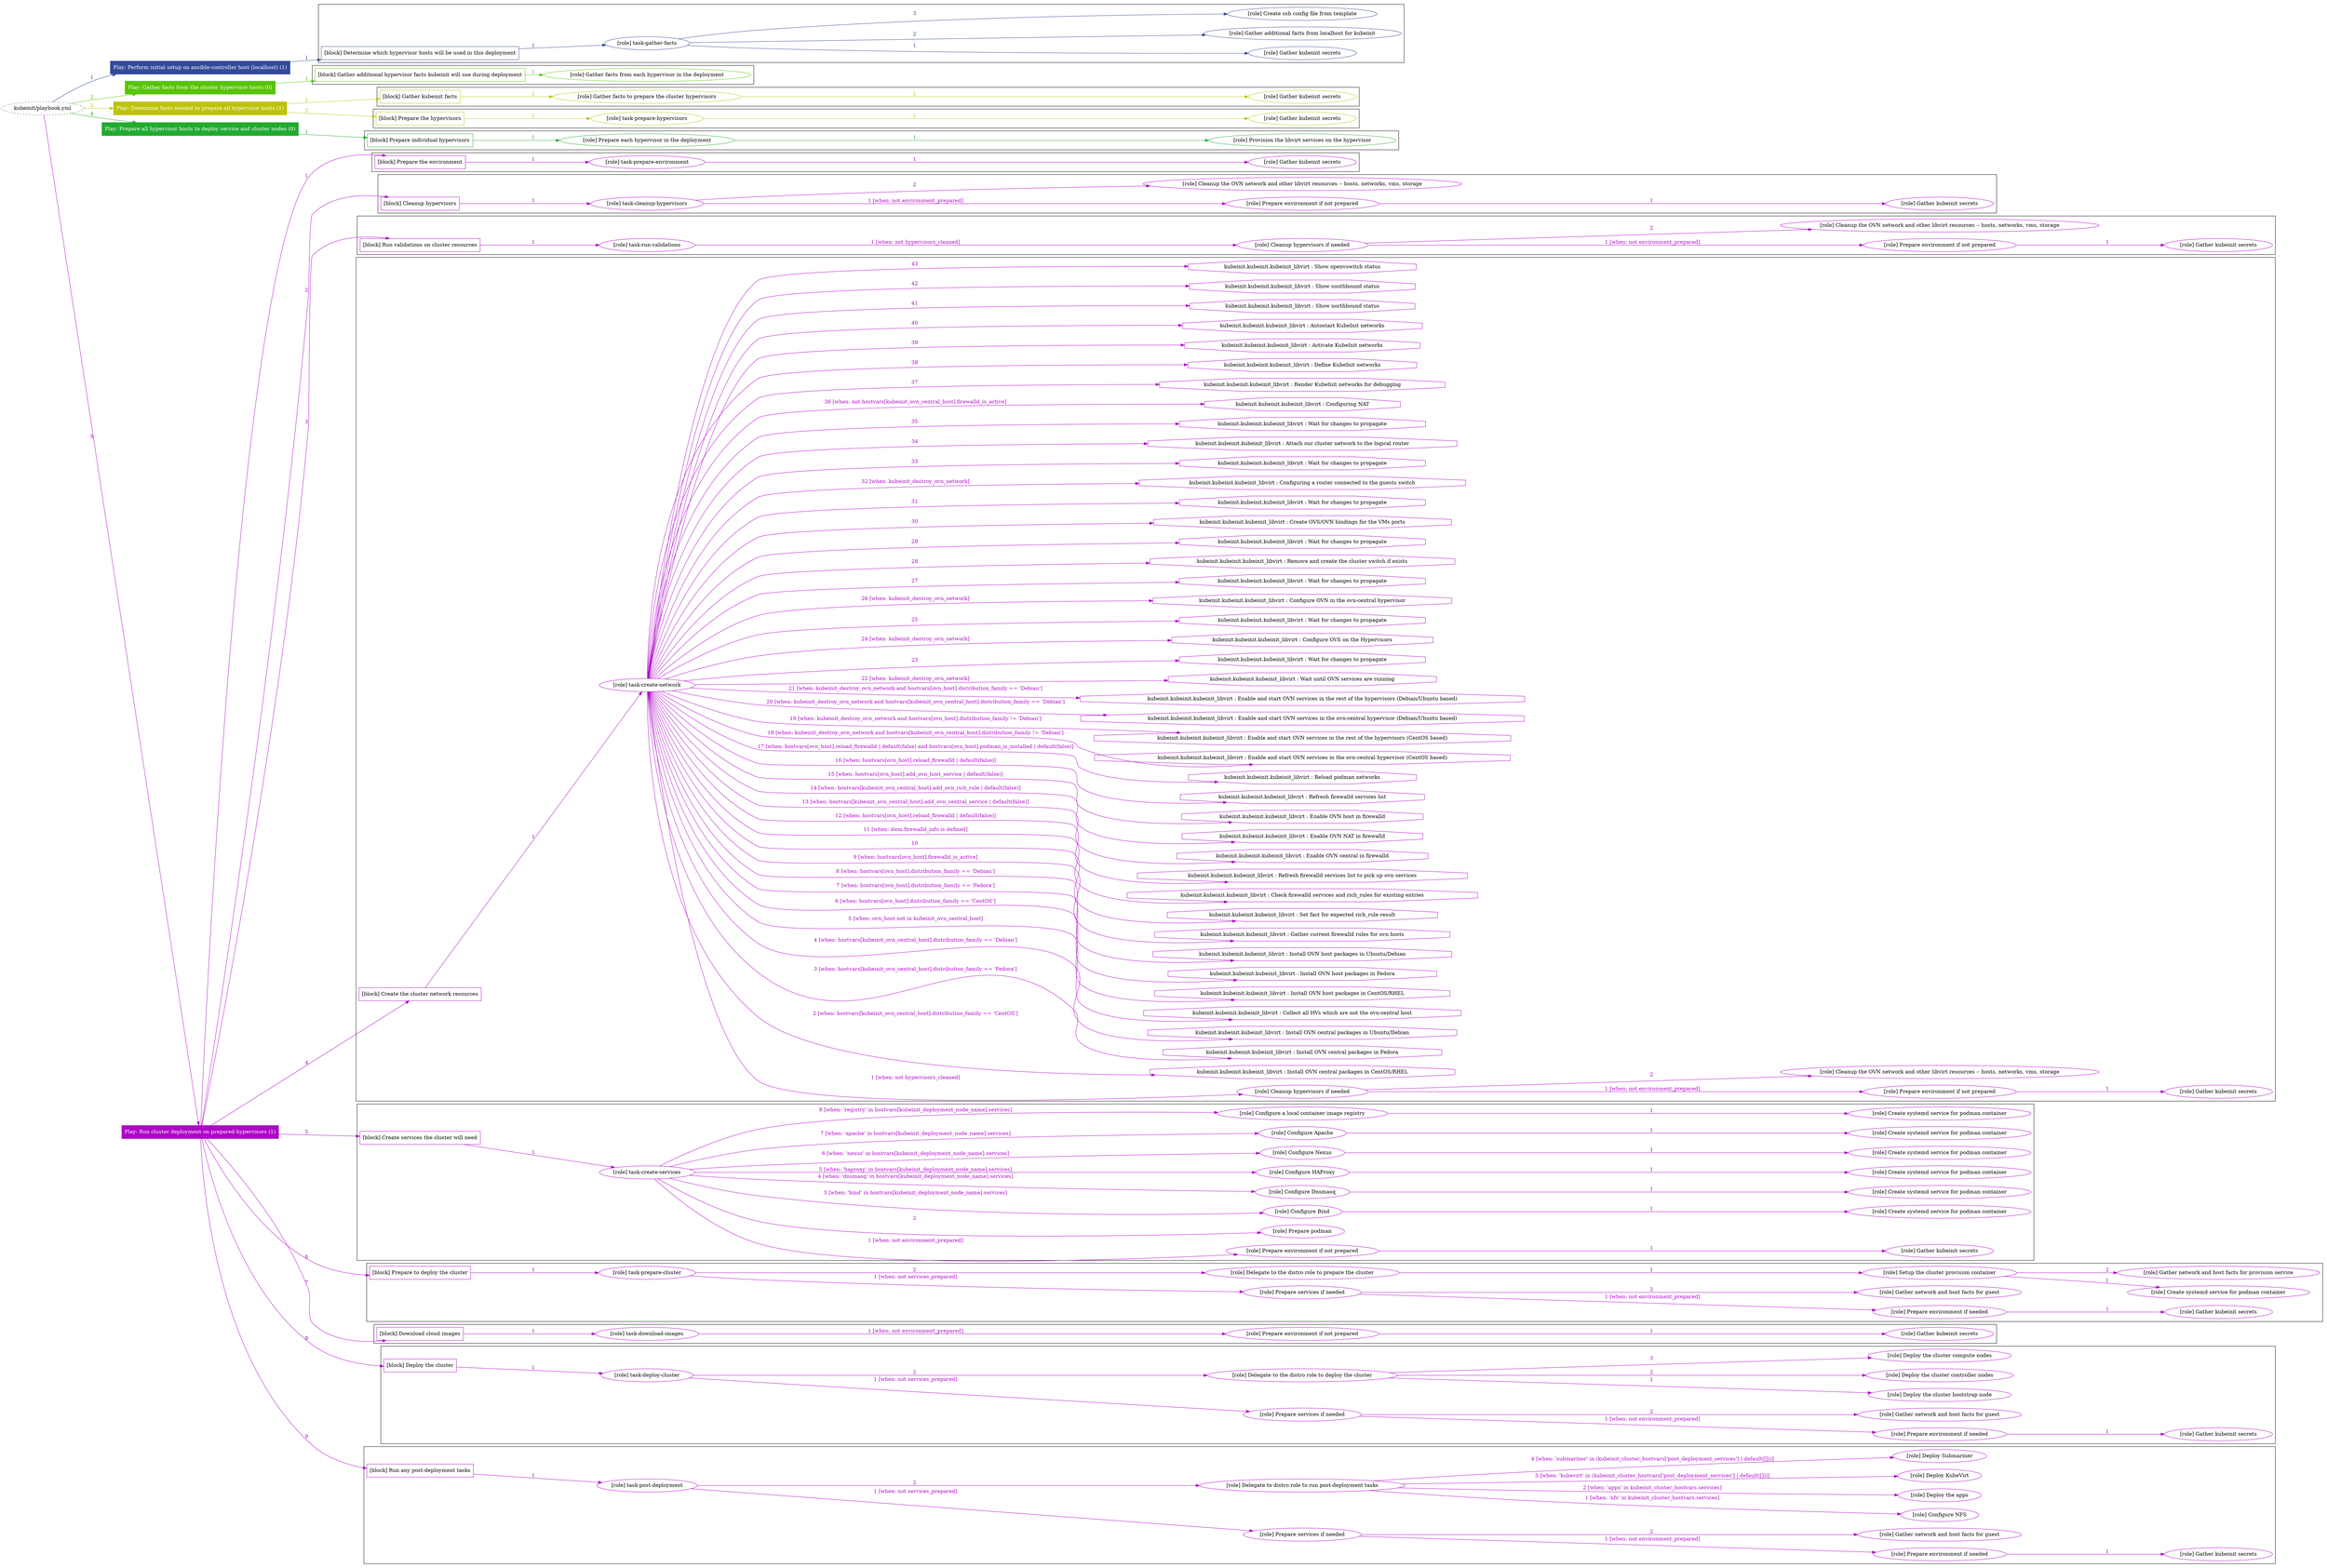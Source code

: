 digraph {
	graph [concentrate=true ordering=in rankdir=LR ratio=fill]
	edge [esep=5 sep=10]
	"kubeinit/playbook.yml" [URL="/home/runner/work/kubeinit/kubeinit/kubeinit/playbook.yml" id=playbook_5946e869 style=dotted]
	"kubeinit/playbook.yml" -> play_a5b96028 [label="1 " color="#334a99" fontcolor="#334a99" id=edge_fe98523a labeltooltip="1 " tooltip="1 "]
	subgraph "Play: Perform initial setup on ansible-controller host (localhost) (1)" {
		play_a5b96028 [label="Play: Perform initial setup on ansible-controller host (localhost) (1)" URL="/home/runner/work/kubeinit/kubeinit/kubeinit/playbook.yml" color="#334a99" fontcolor="#ffffff" id=play_a5b96028 shape=box style=filled tooltip=localhost]
		play_a5b96028 -> block_ed6b4001 [label=1 color="#334a99" fontcolor="#334a99" id=edge_d5b989b8 labeltooltip=1 tooltip=1]
		subgraph cluster_block_ed6b4001 {
			block_ed6b4001 [label="[block] Determine which hypervisor hosts will be used in this deployment" URL="/home/runner/work/kubeinit/kubeinit/kubeinit/playbook.yml" color="#334a99" id=block_ed6b4001 labeltooltip="Determine which hypervisor hosts will be used in this deployment" shape=box tooltip="Determine which hypervisor hosts will be used in this deployment"]
			block_ed6b4001 -> role_4831d918 [label="1 " color="#334a99" fontcolor="#334a99" id=edge_14b1b6ef labeltooltip="1 " tooltip="1 "]
			subgraph "task-gather-facts" {
				role_4831d918 [label="[role] task-gather-facts" URL="/home/runner/work/kubeinit/kubeinit/kubeinit/playbook.yml" color="#334a99" id=role_4831d918 tooltip="task-gather-facts"]
				role_4831d918 -> role_f6c362ec [label="1 " color="#334a99" fontcolor="#334a99" id=edge_d6f91379 labeltooltip="1 " tooltip="1 "]
				subgraph "Gather kubeinit secrets" {
					role_f6c362ec [label="[role] Gather kubeinit secrets" URL="/home/runner/.ansible/collections/ansible_collections/kubeinit/kubeinit/roles/kubeinit_prepare/tasks/build_hypervisors_group.yml" color="#334a99" id=role_f6c362ec tooltip="Gather kubeinit secrets"]
				}
				role_4831d918 -> role_f84b2e45 [label="2 " color="#334a99" fontcolor="#334a99" id=edge_24a315d4 labeltooltip="2 " tooltip="2 "]
				subgraph "Gather additional facts from localhost for kubeinit" {
					role_f84b2e45 [label="[role] Gather additional facts from localhost for kubeinit" URL="/home/runner/.ansible/collections/ansible_collections/kubeinit/kubeinit/roles/kubeinit_prepare/tasks/build_hypervisors_group.yml" color="#334a99" id=role_f84b2e45 tooltip="Gather additional facts from localhost for kubeinit"]
				}
				role_4831d918 -> role_f6fdd7f9 [label="3 " color="#334a99" fontcolor="#334a99" id=edge_4d6f6a35 labeltooltip="3 " tooltip="3 "]
				subgraph "Create ssh config file from template" {
					role_f6fdd7f9 [label="[role] Create ssh config file from template" URL="/home/runner/.ansible/collections/ansible_collections/kubeinit/kubeinit/roles/kubeinit_prepare/tasks/build_hypervisors_group.yml" color="#334a99" id=role_f6fdd7f9 tooltip="Create ssh config file from template"]
				}
			}
		}
	}
	"kubeinit/playbook.yml" -> play_6b8f8f55 [label="2 " color="#58c408" fontcolor="#58c408" id=edge_137ff32c labeltooltip="2 " tooltip="2 "]
	subgraph "Play: Gather facts from the cluster hypervisor hosts (0)" {
		play_6b8f8f55 [label="Play: Gather facts from the cluster hypervisor hosts (0)" URL="/home/runner/work/kubeinit/kubeinit/kubeinit/playbook.yml" color="#58c408" fontcolor="#ffffff" id=play_6b8f8f55 shape=box style=filled tooltip="Play: Gather facts from the cluster hypervisor hosts (0)"]
		play_6b8f8f55 -> block_aeec9b86 [label=1 color="#58c408" fontcolor="#58c408" id=edge_e523551b labeltooltip=1 tooltip=1]
		subgraph cluster_block_aeec9b86 {
			block_aeec9b86 [label="[block] Gather additional hypervisor facts kubeinit will use during deployment" URL="/home/runner/work/kubeinit/kubeinit/kubeinit/playbook.yml" color="#58c408" id=block_aeec9b86 labeltooltip="Gather additional hypervisor facts kubeinit will use during deployment" shape=box tooltip="Gather additional hypervisor facts kubeinit will use during deployment"]
			block_aeec9b86 -> role_5a7fdce4 [label="1 " color="#58c408" fontcolor="#58c408" id=edge_dea3a88e labeltooltip="1 " tooltip="1 "]
			subgraph "Gather facts from each hypervisor in the deployment" {
				role_5a7fdce4 [label="[role] Gather facts from each hypervisor in the deployment" URL="/home/runner/work/kubeinit/kubeinit/kubeinit/playbook.yml" color="#58c408" id=role_5a7fdce4 tooltip="Gather facts from each hypervisor in the deployment"]
			}
		}
	}
	"kubeinit/playbook.yml" -> play_aee63f72 [label="3 " color="#bdc20a" fontcolor="#bdc20a" id=edge_e96370e6 labeltooltip="3 " tooltip="3 "]
	subgraph "Play: Determine facts needed to prepare all hypervisor hosts (1)" {
		play_aee63f72 [label="Play: Determine facts needed to prepare all hypervisor hosts (1)" URL="/home/runner/work/kubeinit/kubeinit/kubeinit/playbook.yml" color="#bdc20a" fontcolor="#ffffff" id=play_aee63f72 shape=box style=filled tooltip=localhost]
		play_aee63f72 -> block_6e5b866c [label=1 color="#bdc20a" fontcolor="#bdc20a" id=edge_091ab887 labeltooltip=1 tooltip=1]
		subgraph cluster_block_6e5b866c {
			block_6e5b866c [label="[block] Gather kubeinit facts" URL="/home/runner/work/kubeinit/kubeinit/kubeinit/playbook.yml" color="#bdc20a" id=block_6e5b866c labeltooltip="Gather kubeinit facts" shape=box tooltip="Gather kubeinit facts"]
			block_6e5b866c -> role_2036c8dc [label="1 " color="#bdc20a" fontcolor="#bdc20a" id=edge_e5cc8f8b labeltooltip="1 " tooltip="1 "]
			subgraph "Gather facts to prepare the cluster hypervisors" {
				role_2036c8dc [label="[role] Gather facts to prepare the cluster hypervisors" URL="/home/runner/work/kubeinit/kubeinit/kubeinit/playbook.yml" color="#bdc20a" id=role_2036c8dc tooltip="Gather facts to prepare the cluster hypervisors"]
				role_2036c8dc -> role_300cdebf [label="1 " color="#bdc20a" fontcolor="#bdc20a" id=edge_45e275ec labeltooltip="1 " tooltip="1 "]
				subgraph "Gather kubeinit secrets" {
					role_300cdebf [label="[role] Gather kubeinit secrets" URL="/home/runner/.ansible/collections/ansible_collections/kubeinit/kubeinit/roles/kubeinit_prepare/tasks/gather_kubeinit_facts.yml" color="#bdc20a" id=role_300cdebf tooltip="Gather kubeinit secrets"]
				}
			}
		}
		play_aee63f72 -> block_8c69dca8 [label=2 color="#bdc20a" fontcolor="#bdc20a" id=edge_e28add11 labeltooltip=2 tooltip=2]
		subgraph cluster_block_8c69dca8 {
			block_8c69dca8 [label="[block] Prepare the hypervisors" URL="/home/runner/work/kubeinit/kubeinit/kubeinit/playbook.yml" color="#bdc20a" id=block_8c69dca8 labeltooltip="Prepare the hypervisors" shape=box tooltip="Prepare the hypervisors"]
			block_8c69dca8 -> role_b9285d47 [label="1 " color="#bdc20a" fontcolor="#bdc20a" id=edge_80e6fcbd labeltooltip="1 " tooltip="1 "]
			subgraph "task-prepare-hypervisors" {
				role_b9285d47 [label="[role] task-prepare-hypervisors" URL="/home/runner/work/kubeinit/kubeinit/kubeinit/playbook.yml" color="#bdc20a" id=role_b9285d47 tooltip="task-prepare-hypervisors"]
				role_b9285d47 -> role_194cafd3 [label="1 " color="#bdc20a" fontcolor="#bdc20a" id=edge_b800cb3d labeltooltip="1 " tooltip="1 "]
				subgraph "Gather kubeinit secrets" {
					role_194cafd3 [label="[role] Gather kubeinit secrets" URL="/home/runner/.ansible/collections/ansible_collections/kubeinit/kubeinit/roles/kubeinit_prepare/tasks/gather_kubeinit_facts.yml" color="#bdc20a" id=role_194cafd3 tooltip="Gather kubeinit secrets"]
				}
			}
		}
	}
	"kubeinit/playbook.yml" -> play_79077a35 [label="4 " color="#21ab30" fontcolor="#21ab30" id=edge_90dbcca9 labeltooltip="4 " tooltip="4 "]
	subgraph "Play: Prepare all hypervisor hosts to deploy service and cluster nodes (0)" {
		play_79077a35 [label="Play: Prepare all hypervisor hosts to deploy service and cluster nodes (0)" URL="/home/runner/work/kubeinit/kubeinit/kubeinit/playbook.yml" color="#21ab30" fontcolor="#ffffff" id=play_79077a35 shape=box style=filled tooltip="Play: Prepare all hypervisor hosts to deploy service and cluster nodes (0)"]
		play_79077a35 -> block_7b74834f [label=1 color="#21ab30" fontcolor="#21ab30" id=edge_0cdf4f24 labeltooltip=1 tooltip=1]
		subgraph cluster_block_7b74834f {
			block_7b74834f [label="[block] Prepare individual hypervisors" URL="/home/runner/work/kubeinit/kubeinit/kubeinit/playbook.yml" color="#21ab30" id=block_7b74834f labeltooltip="Prepare individual hypervisors" shape=box tooltip="Prepare individual hypervisors"]
			block_7b74834f -> role_a2152f49 [label="1 " color="#21ab30" fontcolor="#21ab30" id=edge_caf59704 labeltooltip="1 " tooltip="1 "]
			subgraph "Prepare each hypervisor in the deployment" {
				role_a2152f49 [label="[role] Prepare each hypervisor in the deployment" URL="/home/runner/work/kubeinit/kubeinit/kubeinit/playbook.yml" color="#21ab30" id=role_a2152f49 tooltip="Prepare each hypervisor in the deployment"]
				role_a2152f49 -> role_c92c7455 [label="1 " color="#21ab30" fontcolor="#21ab30" id=edge_74b46a5c labeltooltip="1 " tooltip="1 "]
				subgraph "Provision the libvirt services on the hypervisor" {
					role_c92c7455 [label="[role] Provision the libvirt services on the hypervisor" URL="/home/runner/.ansible/collections/ansible_collections/kubeinit/kubeinit/roles/kubeinit_prepare/tasks/prepare_hypervisor.yml" color="#21ab30" id=role_c92c7455 tooltip="Provision the libvirt services on the hypervisor"]
				}
			}
		}
	}
	"kubeinit/playbook.yml" -> play_37a959b2 [label="5 " color="#ae05c7" fontcolor="#ae05c7" id=edge_2a9f0858 labeltooltip="5 " tooltip="5 "]
	subgraph "Play: Run cluster deployment on prepared hypervisors (1)" {
		play_37a959b2 [label="Play: Run cluster deployment on prepared hypervisors (1)" URL="/home/runner/work/kubeinit/kubeinit/kubeinit/playbook.yml" color="#ae05c7" fontcolor="#ffffff" id=play_37a959b2 shape=box style=filled tooltip=localhost]
		play_37a959b2 -> block_0cf8b510 [label=1 color="#ae05c7" fontcolor="#ae05c7" id=edge_1c6ea900 labeltooltip=1 tooltip=1]
		subgraph cluster_block_0cf8b510 {
			block_0cf8b510 [label="[block] Prepare the environment" URL="/home/runner/work/kubeinit/kubeinit/kubeinit/playbook.yml" color="#ae05c7" id=block_0cf8b510 labeltooltip="Prepare the environment" shape=box tooltip="Prepare the environment"]
			block_0cf8b510 -> role_22ac3ec7 [label="1 " color="#ae05c7" fontcolor="#ae05c7" id=edge_39baf12d labeltooltip="1 " tooltip="1 "]
			subgraph "task-prepare-environment" {
				role_22ac3ec7 [label="[role] task-prepare-environment" URL="/home/runner/work/kubeinit/kubeinit/kubeinit/playbook.yml" color="#ae05c7" id=role_22ac3ec7 tooltip="task-prepare-environment"]
				role_22ac3ec7 -> role_b0b9800a [label="1 " color="#ae05c7" fontcolor="#ae05c7" id=edge_d9fcc5fd labeltooltip="1 " tooltip="1 "]
				subgraph "Gather kubeinit secrets" {
					role_b0b9800a [label="[role] Gather kubeinit secrets" URL="/home/runner/.ansible/collections/ansible_collections/kubeinit/kubeinit/roles/kubeinit_prepare/tasks/gather_kubeinit_facts.yml" color="#ae05c7" id=role_b0b9800a tooltip="Gather kubeinit secrets"]
				}
			}
		}
		play_37a959b2 -> block_99f09af4 [label=2 color="#ae05c7" fontcolor="#ae05c7" id=edge_33cdb262 labeltooltip=2 tooltip=2]
		subgraph cluster_block_99f09af4 {
			block_99f09af4 [label="[block] Cleanup hypervisors" URL="/home/runner/work/kubeinit/kubeinit/kubeinit/playbook.yml" color="#ae05c7" id=block_99f09af4 labeltooltip="Cleanup hypervisors" shape=box tooltip="Cleanup hypervisors"]
			block_99f09af4 -> role_09c4698f [label="1 " color="#ae05c7" fontcolor="#ae05c7" id=edge_7870e24c labeltooltip="1 " tooltip="1 "]
			subgraph "task-cleanup-hypervisors" {
				role_09c4698f [label="[role] task-cleanup-hypervisors" URL="/home/runner/work/kubeinit/kubeinit/kubeinit/playbook.yml" color="#ae05c7" id=role_09c4698f tooltip="task-cleanup-hypervisors"]
				role_09c4698f -> role_f9c67c57 [label="1 [when: not environment_prepared]" color="#ae05c7" fontcolor="#ae05c7" id=edge_c806b7e3 labeltooltip="1 [when: not environment_prepared]" tooltip="1 [when: not environment_prepared]"]
				subgraph "Prepare environment if not prepared" {
					role_f9c67c57 [label="[role] Prepare environment if not prepared" URL="/home/runner/.ansible/collections/ansible_collections/kubeinit/kubeinit/roles/kubeinit_prepare/tasks/cleanup_hypervisors.yml" color="#ae05c7" id=role_f9c67c57 tooltip="Prepare environment if not prepared"]
					role_f9c67c57 -> role_dc331db0 [label="1 " color="#ae05c7" fontcolor="#ae05c7" id=edge_374448fd labeltooltip="1 " tooltip="1 "]
					subgraph "Gather kubeinit secrets" {
						role_dc331db0 [label="[role] Gather kubeinit secrets" URL="/home/runner/.ansible/collections/ansible_collections/kubeinit/kubeinit/roles/kubeinit_prepare/tasks/gather_kubeinit_facts.yml" color="#ae05c7" id=role_dc331db0 tooltip="Gather kubeinit secrets"]
					}
				}
				role_09c4698f -> role_1c9e1d16 [label="2 " color="#ae05c7" fontcolor="#ae05c7" id=edge_4a6e7b2c labeltooltip="2 " tooltip="2 "]
				subgraph "Cleanup the OVN network and other libvirt resources -- hosts, networks, vms, storage" {
					role_1c9e1d16 [label="[role] Cleanup the OVN network and other libvirt resources -- hosts, networks, vms, storage" URL="/home/runner/.ansible/collections/ansible_collections/kubeinit/kubeinit/roles/kubeinit_prepare/tasks/cleanup_hypervisors.yml" color="#ae05c7" id=role_1c9e1d16 tooltip="Cleanup the OVN network and other libvirt resources -- hosts, networks, vms, storage"]
				}
			}
		}
		play_37a959b2 -> block_d7d98cde [label=3 color="#ae05c7" fontcolor="#ae05c7" id=edge_5dbe5afc labeltooltip=3 tooltip=3]
		subgraph cluster_block_d7d98cde {
			block_d7d98cde [label="[block] Run validations on cluster resources" URL="/home/runner/work/kubeinit/kubeinit/kubeinit/playbook.yml" color="#ae05c7" id=block_d7d98cde labeltooltip="Run validations on cluster resources" shape=box tooltip="Run validations on cluster resources"]
			block_d7d98cde -> role_01809ec1 [label="1 " color="#ae05c7" fontcolor="#ae05c7" id=edge_71c6679b labeltooltip="1 " tooltip="1 "]
			subgraph "task-run-validations" {
				role_01809ec1 [label="[role] task-run-validations" URL="/home/runner/work/kubeinit/kubeinit/kubeinit/playbook.yml" color="#ae05c7" id=role_01809ec1 tooltip="task-run-validations"]
				role_01809ec1 -> role_6f375a91 [label="1 [when: not hypervisors_cleaned]" color="#ae05c7" fontcolor="#ae05c7" id=edge_e7f6eb5e labeltooltip="1 [when: not hypervisors_cleaned]" tooltip="1 [when: not hypervisors_cleaned]"]
				subgraph "Cleanup hypervisors if needed" {
					role_6f375a91 [label="[role] Cleanup hypervisors if needed" URL="/home/runner/.ansible/collections/ansible_collections/kubeinit/kubeinit/roles/kubeinit_validations/tasks/main.yml" color="#ae05c7" id=role_6f375a91 tooltip="Cleanup hypervisors if needed"]
					role_6f375a91 -> role_b528a523 [label="1 [when: not environment_prepared]" color="#ae05c7" fontcolor="#ae05c7" id=edge_e2826957 labeltooltip="1 [when: not environment_prepared]" tooltip="1 [when: not environment_prepared]"]
					subgraph "Prepare environment if not prepared" {
						role_b528a523 [label="[role] Prepare environment if not prepared" URL="/home/runner/.ansible/collections/ansible_collections/kubeinit/kubeinit/roles/kubeinit_prepare/tasks/cleanup_hypervisors.yml" color="#ae05c7" id=role_b528a523 tooltip="Prepare environment if not prepared"]
						role_b528a523 -> role_9e7af4da [label="1 " color="#ae05c7" fontcolor="#ae05c7" id=edge_5a8f5e42 labeltooltip="1 " tooltip="1 "]
						subgraph "Gather kubeinit secrets" {
							role_9e7af4da [label="[role] Gather kubeinit secrets" URL="/home/runner/.ansible/collections/ansible_collections/kubeinit/kubeinit/roles/kubeinit_prepare/tasks/gather_kubeinit_facts.yml" color="#ae05c7" id=role_9e7af4da tooltip="Gather kubeinit secrets"]
						}
					}
					role_6f375a91 -> role_d37bc2ec [label="2 " color="#ae05c7" fontcolor="#ae05c7" id=edge_feb90bd0 labeltooltip="2 " tooltip="2 "]
					subgraph "Cleanup the OVN network and other libvirt resources -- hosts, networks, vms, storage" {
						role_d37bc2ec [label="[role] Cleanup the OVN network and other libvirt resources -- hosts, networks, vms, storage" URL="/home/runner/.ansible/collections/ansible_collections/kubeinit/kubeinit/roles/kubeinit_prepare/tasks/cleanup_hypervisors.yml" color="#ae05c7" id=role_d37bc2ec tooltip="Cleanup the OVN network and other libvirt resources -- hosts, networks, vms, storage"]
					}
				}
			}
		}
		play_37a959b2 -> block_5b9159ed [label=4 color="#ae05c7" fontcolor="#ae05c7" id=edge_1581d426 labeltooltip=4 tooltip=4]
		subgraph cluster_block_5b9159ed {
			block_5b9159ed [label="[block] Create the cluster network resources" URL="/home/runner/work/kubeinit/kubeinit/kubeinit/playbook.yml" color="#ae05c7" id=block_5b9159ed labeltooltip="Create the cluster network resources" shape=box tooltip="Create the cluster network resources"]
			block_5b9159ed -> role_6b8d94c2 [label="1 " color="#ae05c7" fontcolor="#ae05c7" id=edge_6cee6993 labeltooltip="1 " tooltip="1 "]
			subgraph "task-create-network" {
				role_6b8d94c2 [label="[role] task-create-network" URL="/home/runner/work/kubeinit/kubeinit/kubeinit/playbook.yml" color="#ae05c7" id=role_6b8d94c2 tooltip="task-create-network"]
				role_6b8d94c2 -> role_d7f3a64e [label="1 [when: not hypervisors_cleaned]" color="#ae05c7" fontcolor="#ae05c7" id=edge_a469acd7 labeltooltip="1 [when: not hypervisors_cleaned]" tooltip="1 [when: not hypervisors_cleaned]"]
				subgraph "Cleanup hypervisors if needed" {
					role_d7f3a64e [label="[role] Cleanup hypervisors if needed" URL="/home/runner/.ansible/collections/ansible_collections/kubeinit/kubeinit/roles/kubeinit_libvirt/tasks/create_network.yml" color="#ae05c7" id=role_d7f3a64e tooltip="Cleanup hypervisors if needed"]
					role_d7f3a64e -> role_2234cc4d [label="1 [when: not environment_prepared]" color="#ae05c7" fontcolor="#ae05c7" id=edge_208550fd labeltooltip="1 [when: not environment_prepared]" tooltip="1 [when: not environment_prepared]"]
					subgraph "Prepare environment if not prepared" {
						role_2234cc4d [label="[role] Prepare environment if not prepared" URL="/home/runner/.ansible/collections/ansible_collections/kubeinit/kubeinit/roles/kubeinit_prepare/tasks/cleanup_hypervisors.yml" color="#ae05c7" id=role_2234cc4d tooltip="Prepare environment if not prepared"]
						role_2234cc4d -> role_627a8d09 [label="1 " color="#ae05c7" fontcolor="#ae05c7" id=edge_eb17e400 labeltooltip="1 " tooltip="1 "]
						subgraph "Gather kubeinit secrets" {
							role_627a8d09 [label="[role] Gather kubeinit secrets" URL="/home/runner/.ansible/collections/ansible_collections/kubeinit/kubeinit/roles/kubeinit_prepare/tasks/gather_kubeinit_facts.yml" color="#ae05c7" id=role_627a8d09 tooltip="Gather kubeinit secrets"]
						}
					}
					role_d7f3a64e -> role_6c2cae58 [label="2 " color="#ae05c7" fontcolor="#ae05c7" id=edge_64f4da35 labeltooltip="2 " tooltip="2 "]
					subgraph "Cleanup the OVN network and other libvirt resources -- hosts, networks, vms, storage" {
						role_6c2cae58 [label="[role] Cleanup the OVN network and other libvirt resources -- hosts, networks, vms, storage" URL="/home/runner/.ansible/collections/ansible_collections/kubeinit/kubeinit/roles/kubeinit_prepare/tasks/cleanup_hypervisors.yml" color="#ae05c7" id=role_6c2cae58 tooltip="Cleanup the OVN network and other libvirt resources -- hosts, networks, vms, storage"]
					}
				}
				task_54d6e300 [label="kubeinit.kubeinit.kubeinit_libvirt : Install OVN central packages in CentOS/RHEL" URL="/home/runner/.ansible/collections/ansible_collections/kubeinit/kubeinit/roles/kubeinit_libvirt/tasks/create_network.yml" color="#ae05c7" id=task_54d6e300 shape=octagon tooltip="kubeinit.kubeinit.kubeinit_libvirt : Install OVN central packages in CentOS/RHEL"]
				role_6b8d94c2 -> task_54d6e300 [label="2 [when: hostvars[kubeinit_ovn_central_host].distribution_family == 'CentOS']" color="#ae05c7" fontcolor="#ae05c7" id=edge_2428a4ec labeltooltip="2 [when: hostvars[kubeinit_ovn_central_host].distribution_family == 'CentOS']" tooltip="2 [when: hostvars[kubeinit_ovn_central_host].distribution_family == 'CentOS']"]
				task_b4eddb19 [label="kubeinit.kubeinit.kubeinit_libvirt : Install OVN central packages in Fedora" URL="/home/runner/.ansible/collections/ansible_collections/kubeinit/kubeinit/roles/kubeinit_libvirt/tasks/create_network.yml" color="#ae05c7" id=task_b4eddb19 shape=octagon tooltip="kubeinit.kubeinit.kubeinit_libvirt : Install OVN central packages in Fedora"]
				role_6b8d94c2 -> task_b4eddb19 [label="3 [when: hostvars[kubeinit_ovn_central_host].distribution_family == 'Fedora']" color="#ae05c7" fontcolor="#ae05c7" id=edge_af0c9614 labeltooltip="3 [when: hostvars[kubeinit_ovn_central_host].distribution_family == 'Fedora']" tooltip="3 [when: hostvars[kubeinit_ovn_central_host].distribution_family == 'Fedora']"]
				task_d090ef8d [label="kubeinit.kubeinit.kubeinit_libvirt : Install OVN central packages in Ubuntu/Debian" URL="/home/runner/.ansible/collections/ansible_collections/kubeinit/kubeinit/roles/kubeinit_libvirt/tasks/create_network.yml" color="#ae05c7" id=task_d090ef8d shape=octagon tooltip="kubeinit.kubeinit.kubeinit_libvirt : Install OVN central packages in Ubuntu/Debian"]
				role_6b8d94c2 -> task_d090ef8d [label="4 [when: hostvars[kubeinit_ovn_central_host].distribution_family == 'Debian']" color="#ae05c7" fontcolor="#ae05c7" id=edge_e8c8dcaa labeltooltip="4 [when: hostvars[kubeinit_ovn_central_host].distribution_family == 'Debian']" tooltip="4 [when: hostvars[kubeinit_ovn_central_host].distribution_family == 'Debian']"]
				task_09b30f5a [label="kubeinit.kubeinit.kubeinit_libvirt : Collect all HVs which are not the ovn-central host" URL="/home/runner/.ansible/collections/ansible_collections/kubeinit/kubeinit/roles/kubeinit_libvirt/tasks/create_network.yml" color="#ae05c7" id=task_09b30f5a shape=octagon tooltip="kubeinit.kubeinit.kubeinit_libvirt : Collect all HVs which are not the ovn-central host"]
				role_6b8d94c2 -> task_09b30f5a [label="5 [when: ovn_host not in kubeinit_ovn_central_host]" color="#ae05c7" fontcolor="#ae05c7" id=edge_da2b06fe labeltooltip="5 [when: ovn_host not in kubeinit_ovn_central_host]" tooltip="5 [when: ovn_host not in kubeinit_ovn_central_host]"]
				task_8b5c159d [label="kubeinit.kubeinit.kubeinit_libvirt : Install OVN host packages in CentOS/RHEL" URL="/home/runner/.ansible/collections/ansible_collections/kubeinit/kubeinit/roles/kubeinit_libvirt/tasks/create_network.yml" color="#ae05c7" id=task_8b5c159d shape=octagon tooltip="kubeinit.kubeinit.kubeinit_libvirt : Install OVN host packages in CentOS/RHEL"]
				role_6b8d94c2 -> task_8b5c159d [label="6 [when: hostvars[ovn_host].distribution_family == 'CentOS']" color="#ae05c7" fontcolor="#ae05c7" id=edge_493270e1 labeltooltip="6 [when: hostvars[ovn_host].distribution_family == 'CentOS']" tooltip="6 [when: hostvars[ovn_host].distribution_family == 'CentOS']"]
				task_6d2100c7 [label="kubeinit.kubeinit.kubeinit_libvirt : Install OVN host packages in Fedora" URL="/home/runner/.ansible/collections/ansible_collections/kubeinit/kubeinit/roles/kubeinit_libvirt/tasks/create_network.yml" color="#ae05c7" id=task_6d2100c7 shape=octagon tooltip="kubeinit.kubeinit.kubeinit_libvirt : Install OVN host packages in Fedora"]
				role_6b8d94c2 -> task_6d2100c7 [label="7 [when: hostvars[ovn_host].distribution_family == 'Fedora']" color="#ae05c7" fontcolor="#ae05c7" id=edge_c777a5f2 labeltooltip="7 [when: hostvars[ovn_host].distribution_family == 'Fedora']" tooltip="7 [when: hostvars[ovn_host].distribution_family == 'Fedora']"]
				task_35518dce [label="kubeinit.kubeinit.kubeinit_libvirt : Install OVN host packages in Ubuntu/Debian" URL="/home/runner/.ansible/collections/ansible_collections/kubeinit/kubeinit/roles/kubeinit_libvirt/tasks/create_network.yml" color="#ae05c7" id=task_35518dce shape=octagon tooltip="kubeinit.kubeinit.kubeinit_libvirt : Install OVN host packages in Ubuntu/Debian"]
				role_6b8d94c2 -> task_35518dce [label="8 [when: hostvars[ovn_host].distribution_family == 'Debian']" color="#ae05c7" fontcolor="#ae05c7" id=edge_993740d0 labeltooltip="8 [when: hostvars[ovn_host].distribution_family == 'Debian']" tooltip="8 [when: hostvars[ovn_host].distribution_family == 'Debian']"]
				task_9ea9abfc [label="kubeinit.kubeinit.kubeinit_libvirt : Gather current firewalld rules for ovn hosts" URL="/home/runner/.ansible/collections/ansible_collections/kubeinit/kubeinit/roles/kubeinit_libvirt/tasks/create_network.yml" color="#ae05c7" id=task_9ea9abfc shape=octagon tooltip="kubeinit.kubeinit.kubeinit_libvirt : Gather current firewalld rules for ovn hosts"]
				role_6b8d94c2 -> task_9ea9abfc [label="9 [when: hostvars[ovn_host].firewalld_is_active]" color="#ae05c7" fontcolor="#ae05c7" id=edge_8e42d7fc labeltooltip="9 [when: hostvars[ovn_host].firewalld_is_active]" tooltip="9 [when: hostvars[ovn_host].firewalld_is_active]"]
				task_6af31923 [label="kubeinit.kubeinit.kubeinit_libvirt : Set fact for expected rich_rule result" URL="/home/runner/.ansible/collections/ansible_collections/kubeinit/kubeinit/roles/kubeinit_libvirt/tasks/create_network.yml" color="#ae05c7" id=task_6af31923 shape=octagon tooltip="kubeinit.kubeinit.kubeinit_libvirt : Set fact for expected rich_rule result"]
				role_6b8d94c2 -> task_6af31923 [label="10 " color="#ae05c7" fontcolor="#ae05c7" id=edge_0c12e2a3 labeltooltip="10 " tooltip="10 "]
				task_442aaee4 [label="kubeinit.kubeinit.kubeinit_libvirt : Check firewalld services and rich_rules for existing entries" URL="/home/runner/.ansible/collections/ansible_collections/kubeinit/kubeinit/roles/kubeinit_libvirt/tasks/create_network.yml" color="#ae05c7" id=task_442aaee4 shape=octagon tooltip="kubeinit.kubeinit.kubeinit_libvirt : Check firewalld services and rich_rules for existing entries"]
				role_6b8d94c2 -> task_442aaee4 [label="11 [when: item.firewalld_info is defined]" color="#ae05c7" fontcolor="#ae05c7" id=edge_034951d5 labeltooltip="11 [when: item.firewalld_info is defined]" tooltip="11 [when: item.firewalld_info is defined]"]
				task_a8615cc5 [label="kubeinit.kubeinit.kubeinit_libvirt : Refresh firewalld services list to pick up ovn services" URL="/home/runner/.ansible/collections/ansible_collections/kubeinit/kubeinit/roles/kubeinit_libvirt/tasks/create_network.yml" color="#ae05c7" id=task_a8615cc5 shape=octagon tooltip="kubeinit.kubeinit.kubeinit_libvirt : Refresh firewalld services list to pick up ovn services"]
				role_6b8d94c2 -> task_a8615cc5 [label="12 [when: hostvars[ovn_host].reload_firewalld | default(false)]" color="#ae05c7" fontcolor="#ae05c7" id=edge_a91a5f45 labeltooltip="12 [when: hostvars[ovn_host].reload_firewalld | default(false)]" tooltip="12 [when: hostvars[ovn_host].reload_firewalld | default(false)]"]
				task_b3301ad9 [label="kubeinit.kubeinit.kubeinit_libvirt : Enable OVN central in firewalld" URL="/home/runner/.ansible/collections/ansible_collections/kubeinit/kubeinit/roles/kubeinit_libvirt/tasks/create_network.yml" color="#ae05c7" id=task_b3301ad9 shape=octagon tooltip="kubeinit.kubeinit.kubeinit_libvirt : Enable OVN central in firewalld"]
				role_6b8d94c2 -> task_b3301ad9 [label="13 [when: hostvars[kubeinit_ovn_central_host].add_ovn_central_service | default(false)]" color="#ae05c7" fontcolor="#ae05c7" id=edge_66ce6ecd labeltooltip="13 [when: hostvars[kubeinit_ovn_central_host].add_ovn_central_service | default(false)]" tooltip="13 [when: hostvars[kubeinit_ovn_central_host].add_ovn_central_service | default(false)]"]
				task_3d2d8154 [label="kubeinit.kubeinit.kubeinit_libvirt : Enable OVN NAT in firewalld" URL="/home/runner/.ansible/collections/ansible_collections/kubeinit/kubeinit/roles/kubeinit_libvirt/tasks/create_network.yml" color="#ae05c7" id=task_3d2d8154 shape=octagon tooltip="kubeinit.kubeinit.kubeinit_libvirt : Enable OVN NAT in firewalld"]
				role_6b8d94c2 -> task_3d2d8154 [label="14 [when: hostvars[kubeinit_ovn_central_host].add_ovn_rich_rule | default(false)]" color="#ae05c7" fontcolor="#ae05c7" id=edge_b2ce27f9 labeltooltip="14 [when: hostvars[kubeinit_ovn_central_host].add_ovn_rich_rule | default(false)]" tooltip="14 [when: hostvars[kubeinit_ovn_central_host].add_ovn_rich_rule | default(false)]"]
				task_b5286bfc [label="kubeinit.kubeinit.kubeinit_libvirt : Enable OVN host in firewalld" URL="/home/runner/.ansible/collections/ansible_collections/kubeinit/kubeinit/roles/kubeinit_libvirt/tasks/create_network.yml" color="#ae05c7" id=task_b5286bfc shape=octagon tooltip="kubeinit.kubeinit.kubeinit_libvirt : Enable OVN host in firewalld"]
				role_6b8d94c2 -> task_b5286bfc [label="15 [when: hostvars[ovn_host].add_ovn_host_service | default(false)]" color="#ae05c7" fontcolor="#ae05c7" id=edge_8984a1fb labeltooltip="15 [when: hostvars[ovn_host].add_ovn_host_service | default(false)]" tooltip="15 [when: hostvars[ovn_host].add_ovn_host_service | default(false)]"]
				task_283159f1 [label="kubeinit.kubeinit.kubeinit_libvirt : Refresh firewalld services list" URL="/home/runner/.ansible/collections/ansible_collections/kubeinit/kubeinit/roles/kubeinit_libvirt/tasks/create_network.yml" color="#ae05c7" id=task_283159f1 shape=octagon tooltip="kubeinit.kubeinit.kubeinit_libvirt : Refresh firewalld services list"]
				role_6b8d94c2 -> task_283159f1 [label="16 [when: hostvars[ovn_host].reload_firewalld | default(false)]" color="#ae05c7" fontcolor="#ae05c7" id=edge_142e1a0f labeltooltip="16 [when: hostvars[ovn_host].reload_firewalld | default(false)]" tooltip="16 [when: hostvars[ovn_host].reload_firewalld | default(false)]"]
				task_450dc44c [label="kubeinit.kubeinit.kubeinit_libvirt : Reload podman networks" URL="/home/runner/.ansible/collections/ansible_collections/kubeinit/kubeinit/roles/kubeinit_libvirt/tasks/create_network.yml" color="#ae05c7" id=task_450dc44c shape=octagon tooltip="kubeinit.kubeinit.kubeinit_libvirt : Reload podman networks"]
				role_6b8d94c2 -> task_450dc44c [label="17 [when: hostvars[ovn_host].reload_firewalld | default(false) and hostvars[ovn_host].podman_is_installed | default(false)]" color="#ae05c7" fontcolor="#ae05c7" id=edge_522d3187 labeltooltip="17 [when: hostvars[ovn_host].reload_firewalld | default(false) and hostvars[ovn_host].podman_is_installed | default(false)]" tooltip="17 [when: hostvars[ovn_host].reload_firewalld | default(false) and hostvars[ovn_host].podman_is_installed | default(false)]"]
				task_66553307 [label="kubeinit.kubeinit.kubeinit_libvirt : Enable and start OVN services in the ovn-central hypervisor (CentOS based)" URL="/home/runner/.ansible/collections/ansible_collections/kubeinit/kubeinit/roles/kubeinit_libvirt/tasks/create_network.yml" color="#ae05c7" id=task_66553307 shape=octagon tooltip="kubeinit.kubeinit.kubeinit_libvirt : Enable and start OVN services in the ovn-central hypervisor (CentOS based)"]
				role_6b8d94c2 -> task_66553307 [label="18 [when: kubeinit_destroy_ovn_network and hostvars[kubeinit_ovn_central_host].distribution_family != 'Debian']" color="#ae05c7" fontcolor="#ae05c7" id=edge_eee5784e labeltooltip="18 [when: kubeinit_destroy_ovn_network and hostvars[kubeinit_ovn_central_host].distribution_family != 'Debian']" tooltip="18 [when: kubeinit_destroy_ovn_network and hostvars[kubeinit_ovn_central_host].distribution_family != 'Debian']"]
				task_363cd24a [label="kubeinit.kubeinit.kubeinit_libvirt : Enable and start OVN services in the rest of the hypervisors (CentOS based)" URL="/home/runner/.ansible/collections/ansible_collections/kubeinit/kubeinit/roles/kubeinit_libvirt/tasks/create_network.yml" color="#ae05c7" id=task_363cd24a shape=octagon tooltip="kubeinit.kubeinit.kubeinit_libvirt : Enable and start OVN services in the rest of the hypervisors (CentOS based)"]
				role_6b8d94c2 -> task_363cd24a [label="19 [when: kubeinit_destroy_ovn_network and hostvars[ovn_host].distribution_family != 'Debian']" color="#ae05c7" fontcolor="#ae05c7" id=edge_93b450bf labeltooltip="19 [when: kubeinit_destroy_ovn_network and hostvars[ovn_host].distribution_family != 'Debian']" tooltip="19 [when: kubeinit_destroy_ovn_network and hostvars[ovn_host].distribution_family != 'Debian']"]
				task_c90730dd [label="kubeinit.kubeinit.kubeinit_libvirt : Enable and start OVN services in the ovn-central hypervisor (Debian/Ubuntu based)" URL="/home/runner/.ansible/collections/ansible_collections/kubeinit/kubeinit/roles/kubeinit_libvirt/tasks/create_network.yml" color="#ae05c7" id=task_c90730dd shape=octagon tooltip="kubeinit.kubeinit.kubeinit_libvirt : Enable and start OVN services in the ovn-central hypervisor (Debian/Ubuntu based)"]
				role_6b8d94c2 -> task_c90730dd [label="20 [when: kubeinit_destroy_ovn_network and hostvars[kubeinit_ovn_central_host].distribution_family == 'Debian']" color="#ae05c7" fontcolor="#ae05c7" id=edge_3b0a8294 labeltooltip="20 [when: kubeinit_destroy_ovn_network and hostvars[kubeinit_ovn_central_host].distribution_family == 'Debian']" tooltip="20 [when: kubeinit_destroy_ovn_network and hostvars[kubeinit_ovn_central_host].distribution_family == 'Debian']"]
				task_034c40e4 [label="kubeinit.kubeinit.kubeinit_libvirt : Enable and start OVN services in the rest of the hypervisors (Debian/Ubuntu based)" URL="/home/runner/.ansible/collections/ansible_collections/kubeinit/kubeinit/roles/kubeinit_libvirt/tasks/create_network.yml" color="#ae05c7" id=task_034c40e4 shape=octagon tooltip="kubeinit.kubeinit.kubeinit_libvirt : Enable and start OVN services in the rest of the hypervisors (Debian/Ubuntu based)"]
				role_6b8d94c2 -> task_034c40e4 [label="21 [when: kubeinit_destroy_ovn_network and hostvars[ovn_host].distribution_family == 'Debian']" color="#ae05c7" fontcolor="#ae05c7" id=edge_d10b0b3b labeltooltip="21 [when: kubeinit_destroy_ovn_network and hostvars[ovn_host].distribution_family == 'Debian']" tooltip="21 [when: kubeinit_destroy_ovn_network and hostvars[ovn_host].distribution_family == 'Debian']"]
				task_f3e5aaaa [label="kubeinit.kubeinit.kubeinit_libvirt : Wait until OVN services are running" URL="/home/runner/.ansible/collections/ansible_collections/kubeinit/kubeinit/roles/kubeinit_libvirt/tasks/create_network.yml" color="#ae05c7" id=task_f3e5aaaa shape=octagon tooltip="kubeinit.kubeinit.kubeinit_libvirt : Wait until OVN services are running"]
				role_6b8d94c2 -> task_f3e5aaaa [label="22 [when: kubeinit_destroy_ovn_network]" color="#ae05c7" fontcolor="#ae05c7" id=edge_10035166 labeltooltip="22 [when: kubeinit_destroy_ovn_network]" tooltip="22 [when: kubeinit_destroy_ovn_network]"]
				task_5285fda0 [label="kubeinit.kubeinit.kubeinit_libvirt : Wait for changes to propagate" URL="/home/runner/.ansible/collections/ansible_collections/kubeinit/kubeinit/roles/kubeinit_libvirt/tasks/create_network.yml" color="#ae05c7" id=task_5285fda0 shape=octagon tooltip="kubeinit.kubeinit.kubeinit_libvirt : Wait for changes to propagate"]
				role_6b8d94c2 -> task_5285fda0 [label="23 " color="#ae05c7" fontcolor="#ae05c7" id=edge_788a3286 labeltooltip="23 " tooltip="23 "]
				task_c5cebbb5 [label="kubeinit.kubeinit.kubeinit_libvirt : Configure OVS on the Hypervisors" URL="/home/runner/.ansible/collections/ansible_collections/kubeinit/kubeinit/roles/kubeinit_libvirt/tasks/create_network.yml" color="#ae05c7" id=task_c5cebbb5 shape=octagon tooltip="kubeinit.kubeinit.kubeinit_libvirt : Configure OVS on the Hypervisors"]
				role_6b8d94c2 -> task_c5cebbb5 [label="24 [when: kubeinit_destroy_ovn_network]" color="#ae05c7" fontcolor="#ae05c7" id=edge_a7646199 labeltooltip="24 [when: kubeinit_destroy_ovn_network]" tooltip="24 [when: kubeinit_destroy_ovn_network]"]
				task_d758e802 [label="kubeinit.kubeinit.kubeinit_libvirt : Wait for changes to propagate" URL="/home/runner/.ansible/collections/ansible_collections/kubeinit/kubeinit/roles/kubeinit_libvirt/tasks/create_network.yml" color="#ae05c7" id=task_d758e802 shape=octagon tooltip="kubeinit.kubeinit.kubeinit_libvirt : Wait for changes to propagate"]
				role_6b8d94c2 -> task_d758e802 [label="25 " color="#ae05c7" fontcolor="#ae05c7" id=edge_181ff557 labeltooltip="25 " tooltip="25 "]
				task_58149904 [label="kubeinit.kubeinit.kubeinit_libvirt : Configure OVN in the ovn-central hypervisor" URL="/home/runner/.ansible/collections/ansible_collections/kubeinit/kubeinit/roles/kubeinit_libvirt/tasks/create_network.yml" color="#ae05c7" id=task_58149904 shape=octagon tooltip="kubeinit.kubeinit.kubeinit_libvirt : Configure OVN in the ovn-central hypervisor"]
				role_6b8d94c2 -> task_58149904 [label="26 [when: kubeinit_destroy_ovn_network]" color="#ae05c7" fontcolor="#ae05c7" id=edge_2712198a labeltooltip="26 [when: kubeinit_destroy_ovn_network]" tooltip="26 [when: kubeinit_destroy_ovn_network]"]
				task_d10bbb4a [label="kubeinit.kubeinit.kubeinit_libvirt : Wait for changes to propagate" URL="/home/runner/.ansible/collections/ansible_collections/kubeinit/kubeinit/roles/kubeinit_libvirt/tasks/create_network.yml" color="#ae05c7" id=task_d10bbb4a shape=octagon tooltip="kubeinit.kubeinit.kubeinit_libvirt : Wait for changes to propagate"]
				role_6b8d94c2 -> task_d10bbb4a [label="27 " color="#ae05c7" fontcolor="#ae05c7" id=edge_c2fec887 labeltooltip="27 " tooltip="27 "]
				task_73052181 [label="kubeinit.kubeinit.kubeinit_libvirt : Remove and create the cluster switch if exists" URL="/home/runner/.ansible/collections/ansible_collections/kubeinit/kubeinit/roles/kubeinit_libvirt/tasks/create_network.yml" color="#ae05c7" id=task_73052181 shape=octagon tooltip="kubeinit.kubeinit.kubeinit_libvirt : Remove and create the cluster switch if exists"]
				role_6b8d94c2 -> task_73052181 [label="28 " color="#ae05c7" fontcolor="#ae05c7" id=edge_bb67caaf labeltooltip="28 " tooltip="28 "]
				task_cd0e1ad6 [label="kubeinit.kubeinit.kubeinit_libvirt : Wait for changes to propagate" URL="/home/runner/.ansible/collections/ansible_collections/kubeinit/kubeinit/roles/kubeinit_libvirt/tasks/create_network.yml" color="#ae05c7" id=task_cd0e1ad6 shape=octagon tooltip="kubeinit.kubeinit.kubeinit_libvirt : Wait for changes to propagate"]
				role_6b8d94c2 -> task_cd0e1ad6 [label="29 " color="#ae05c7" fontcolor="#ae05c7" id=edge_3d0ab580 labeltooltip="29 " tooltip="29 "]
				task_6f1f67be [label="kubeinit.kubeinit.kubeinit_libvirt : Create OVS/OVN bindings for the VMs ports" URL="/home/runner/.ansible/collections/ansible_collections/kubeinit/kubeinit/roles/kubeinit_libvirt/tasks/create_network.yml" color="#ae05c7" id=task_6f1f67be shape=octagon tooltip="kubeinit.kubeinit.kubeinit_libvirt : Create OVS/OVN bindings for the VMs ports"]
				role_6b8d94c2 -> task_6f1f67be [label="30 " color="#ae05c7" fontcolor="#ae05c7" id=edge_41c0cce2 labeltooltip="30 " tooltip="30 "]
				task_4594566f [label="kubeinit.kubeinit.kubeinit_libvirt : Wait for changes to propagate" URL="/home/runner/.ansible/collections/ansible_collections/kubeinit/kubeinit/roles/kubeinit_libvirt/tasks/create_network.yml" color="#ae05c7" id=task_4594566f shape=octagon tooltip="kubeinit.kubeinit.kubeinit_libvirt : Wait for changes to propagate"]
				role_6b8d94c2 -> task_4594566f [label="31 " color="#ae05c7" fontcolor="#ae05c7" id=edge_c20a2f57 labeltooltip="31 " tooltip="31 "]
				task_28ea0c4a [label="kubeinit.kubeinit.kubeinit_libvirt : Configuring a router connected to the guests switch" URL="/home/runner/.ansible/collections/ansible_collections/kubeinit/kubeinit/roles/kubeinit_libvirt/tasks/create_network.yml" color="#ae05c7" id=task_28ea0c4a shape=octagon tooltip="kubeinit.kubeinit.kubeinit_libvirt : Configuring a router connected to the guests switch"]
				role_6b8d94c2 -> task_28ea0c4a [label="32 [when: kubeinit_destroy_ovn_network]" color="#ae05c7" fontcolor="#ae05c7" id=edge_1f971352 labeltooltip="32 [when: kubeinit_destroy_ovn_network]" tooltip="32 [when: kubeinit_destroy_ovn_network]"]
				task_159ac14a [label="kubeinit.kubeinit.kubeinit_libvirt : Wait for changes to propagate" URL="/home/runner/.ansible/collections/ansible_collections/kubeinit/kubeinit/roles/kubeinit_libvirt/tasks/create_network.yml" color="#ae05c7" id=task_159ac14a shape=octagon tooltip="kubeinit.kubeinit.kubeinit_libvirt : Wait for changes to propagate"]
				role_6b8d94c2 -> task_159ac14a [label="33 " color="#ae05c7" fontcolor="#ae05c7" id=edge_aa95e3eb labeltooltip="33 " tooltip="33 "]
				task_43eecc71 [label="kubeinit.kubeinit.kubeinit_libvirt : Attach our cluster network to the logical router" URL="/home/runner/.ansible/collections/ansible_collections/kubeinit/kubeinit/roles/kubeinit_libvirt/tasks/create_network.yml" color="#ae05c7" id=task_43eecc71 shape=octagon tooltip="kubeinit.kubeinit.kubeinit_libvirt : Attach our cluster network to the logical router"]
				role_6b8d94c2 -> task_43eecc71 [label="34 " color="#ae05c7" fontcolor="#ae05c7" id=edge_e39fdb78 labeltooltip="34 " tooltip="34 "]
				task_7b2d89e5 [label="kubeinit.kubeinit.kubeinit_libvirt : Wait for changes to propagate" URL="/home/runner/.ansible/collections/ansible_collections/kubeinit/kubeinit/roles/kubeinit_libvirt/tasks/create_network.yml" color="#ae05c7" id=task_7b2d89e5 shape=octagon tooltip="kubeinit.kubeinit.kubeinit_libvirt : Wait for changes to propagate"]
				role_6b8d94c2 -> task_7b2d89e5 [label="35 " color="#ae05c7" fontcolor="#ae05c7" id=edge_3a277761 labeltooltip="35 " tooltip="35 "]
				task_39031a37 [label="kubeinit.kubeinit.kubeinit_libvirt : Configuring NAT" URL="/home/runner/.ansible/collections/ansible_collections/kubeinit/kubeinit/roles/kubeinit_libvirt/tasks/create_network.yml" color="#ae05c7" id=task_39031a37 shape=octagon tooltip="kubeinit.kubeinit.kubeinit_libvirt : Configuring NAT"]
				role_6b8d94c2 -> task_39031a37 [label="36 [when: not hostvars[kubeinit_ovn_central_host].firewalld_is_active]" color="#ae05c7" fontcolor="#ae05c7" id=edge_c7070a6e labeltooltip="36 [when: not hostvars[kubeinit_ovn_central_host].firewalld_is_active]" tooltip="36 [when: not hostvars[kubeinit_ovn_central_host].firewalld_is_active]"]
				task_bafbc900 [label="kubeinit.kubeinit.kubeinit_libvirt : Render KubeInit networks for debugging" URL="/home/runner/.ansible/collections/ansible_collections/kubeinit/kubeinit/roles/kubeinit_libvirt/tasks/create_network.yml" color="#ae05c7" id=task_bafbc900 shape=octagon tooltip="kubeinit.kubeinit.kubeinit_libvirt : Render KubeInit networks for debugging"]
				role_6b8d94c2 -> task_bafbc900 [label="37 " color="#ae05c7" fontcolor="#ae05c7" id=edge_8f443119 labeltooltip="37 " tooltip="37 "]
				task_82645596 [label="kubeinit.kubeinit.kubeinit_libvirt : Define KubeInit networks" URL="/home/runner/.ansible/collections/ansible_collections/kubeinit/kubeinit/roles/kubeinit_libvirt/tasks/create_network.yml" color="#ae05c7" id=task_82645596 shape=octagon tooltip="kubeinit.kubeinit.kubeinit_libvirt : Define KubeInit networks"]
				role_6b8d94c2 -> task_82645596 [label="38 " color="#ae05c7" fontcolor="#ae05c7" id=edge_57ce4255 labeltooltip="38 " tooltip="38 "]
				task_a0b626d9 [label="kubeinit.kubeinit.kubeinit_libvirt : Activate KubeInit networks" URL="/home/runner/.ansible/collections/ansible_collections/kubeinit/kubeinit/roles/kubeinit_libvirt/tasks/create_network.yml" color="#ae05c7" id=task_a0b626d9 shape=octagon tooltip="kubeinit.kubeinit.kubeinit_libvirt : Activate KubeInit networks"]
				role_6b8d94c2 -> task_a0b626d9 [label="39 " color="#ae05c7" fontcolor="#ae05c7" id=edge_b33ee0cd labeltooltip="39 " tooltip="39 "]
				task_7c6d9c6d [label="kubeinit.kubeinit.kubeinit_libvirt : Autostart KubeInit networks" URL="/home/runner/.ansible/collections/ansible_collections/kubeinit/kubeinit/roles/kubeinit_libvirt/tasks/create_network.yml" color="#ae05c7" id=task_7c6d9c6d shape=octagon tooltip="kubeinit.kubeinit.kubeinit_libvirt : Autostart KubeInit networks"]
				role_6b8d94c2 -> task_7c6d9c6d [label="40 " color="#ae05c7" fontcolor="#ae05c7" id=edge_d40a186f labeltooltip="40 " tooltip="40 "]
				task_6465749f [label="kubeinit.kubeinit.kubeinit_libvirt : Show northbound status" URL="/home/runner/.ansible/collections/ansible_collections/kubeinit/kubeinit/roles/kubeinit_libvirt/tasks/create_network.yml" color="#ae05c7" id=task_6465749f shape=octagon tooltip="kubeinit.kubeinit.kubeinit_libvirt : Show northbound status"]
				role_6b8d94c2 -> task_6465749f [label="41 " color="#ae05c7" fontcolor="#ae05c7" id=edge_1d5272c8 labeltooltip="41 " tooltip="41 "]
				task_b819f614 [label="kubeinit.kubeinit.kubeinit_libvirt : Show southbound status" URL="/home/runner/.ansible/collections/ansible_collections/kubeinit/kubeinit/roles/kubeinit_libvirt/tasks/create_network.yml" color="#ae05c7" id=task_b819f614 shape=octagon tooltip="kubeinit.kubeinit.kubeinit_libvirt : Show southbound status"]
				role_6b8d94c2 -> task_b819f614 [label="42 " color="#ae05c7" fontcolor="#ae05c7" id=edge_ee9c5b91 labeltooltip="42 " tooltip="42 "]
				task_613b792a [label="kubeinit.kubeinit.kubeinit_libvirt : Show openvswitch status" URL="/home/runner/.ansible/collections/ansible_collections/kubeinit/kubeinit/roles/kubeinit_libvirt/tasks/create_network.yml" color="#ae05c7" id=task_613b792a shape=octagon tooltip="kubeinit.kubeinit.kubeinit_libvirt : Show openvswitch status"]
				role_6b8d94c2 -> task_613b792a [label="43 " color="#ae05c7" fontcolor="#ae05c7" id=edge_a0dcdde9 labeltooltip="43 " tooltip="43 "]
			}
		}
		play_37a959b2 -> block_415f7133 [label=5 color="#ae05c7" fontcolor="#ae05c7" id=edge_c52564d3 labeltooltip=5 tooltip=5]
		subgraph cluster_block_415f7133 {
			block_415f7133 [label="[block] Create services the cluster will need" URL="/home/runner/work/kubeinit/kubeinit/kubeinit/playbook.yml" color="#ae05c7" id=block_415f7133 labeltooltip="Create services the cluster will need" shape=box tooltip="Create services the cluster will need"]
			block_415f7133 -> role_168a1a0c [label="1 " color="#ae05c7" fontcolor="#ae05c7" id=edge_a59b99ab labeltooltip="1 " tooltip="1 "]
			subgraph "task-create-services" {
				role_168a1a0c [label="[role] task-create-services" URL="/home/runner/work/kubeinit/kubeinit/kubeinit/playbook.yml" color="#ae05c7" id=role_168a1a0c tooltip="task-create-services"]
				role_168a1a0c -> role_1ff39393 [label="1 [when: not environment_prepared]" color="#ae05c7" fontcolor="#ae05c7" id=edge_2b8cd223 labeltooltip="1 [when: not environment_prepared]" tooltip="1 [when: not environment_prepared]"]
				subgraph "Prepare environment if not prepared" {
					role_1ff39393 [label="[role] Prepare environment if not prepared" URL="/home/runner/.ansible/collections/ansible_collections/kubeinit/kubeinit/roles/kubeinit_services/tasks/main.yml" color="#ae05c7" id=role_1ff39393 tooltip="Prepare environment if not prepared"]
					role_1ff39393 -> role_b33e4fb3 [label="1 " color="#ae05c7" fontcolor="#ae05c7" id=edge_e11b1bcd labeltooltip="1 " tooltip="1 "]
					subgraph "Gather kubeinit secrets" {
						role_b33e4fb3 [label="[role] Gather kubeinit secrets" URL="/home/runner/.ansible/collections/ansible_collections/kubeinit/kubeinit/roles/kubeinit_prepare/tasks/gather_kubeinit_facts.yml" color="#ae05c7" id=role_b33e4fb3 tooltip="Gather kubeinit secrets"]
					}
				}
				role_168a1a0c -> role_ff019f0b [label="2 " color="#ae05c7" fontcolor="#ae05c7" id=edge_c2f40f16 labeltooltip="2 " tooltip="2 "]
				subgraph "Prepare podman" {
					role_ff019f0b [label="[role] Prepare podman" URL="/home/runner/.ansible/collections/ansible_collections/kubeinit/kubeinit/roles/kubeinit_services/tasks/00_create_service_pod.yml" color="#ae05c7" id=role_ff019f0b tooltip="Prepare podman"]
				}
				role_168a1a0c -> role_21fa7d80 [label="3 [when: 'bind' in hostvars[kubeinit_deployment_node_name].services]" color="#ae05c7" fontcolor="#ae05c7" id=edge_8722773c labeltooltip="3 [when: 'bind' in hostvars[kubeinit_deployment_node_name].services]" tooltip="3 [when: 'bind' in hostvars[kubeinit_deployment_node_name].services]"]
				subgraph "Configure Bind" {
					role_21fa7d80 [label="[role] Configure Bind" URL="/home/runner/.ansible/collections/ansible_collections/kubeinit/kubeinit/roles/kubeinit_services/tasks/start_services_containers.yml" color="#ae05c7" id=role_21fa7d80 tooltip="Configure Bind"]
					role_21fa7d80 -> role_0be168c6 [label="1 " color="#ae05c7" fontcolor="#ae05c7" id=edge_c668eb5c labeltooltip="1 " tooltip="1 "]
					subgraph "Create systemd service for podman container" {
						role_0be168c6 [label="[role] Create systemd service for podman container" URL="/home/runner/.ansible/collections/ansible_collections/kubeinit/kubeinit/roles/kubeinit_bind/tasks/main.yml" color="#ae05c7" id=role_0be168c6 tooltip="Create systemd service for podman container"]
					}
				}
				role_168a1a0c -> role_d0a71be6 [label="4 [when: 'dnsmasq' in hostvars[kubeinit_deployment_node_name].services]" color="#ae05c7" fontcolor="#ae05c7" id=edge_4fac6460 labeltooltip="4 [when: 'dnsmasq' in hostvars[kubeinit_deployment_node_name].services]" tooltip="4 [when: 'dnsmasq' in hostvars[kubeinit_deployment_node_name].services]"]
				subgraph "Configure Dnsmasq" {
					role_d0a71be6 [label="[role] Configure Dnsmasq" URL="/home/runner/.ansible/collections/ansible_collections/kubeinit/kubeinit/roles/kubeinit_services/tasks/start_services_containers.yml" color="#ae05c7" id=role_d0a71be6 tooltip="Configure Dnsmasq"]
					role_d0a71be6 -> role_53e200cd [label="1 " color="#ae05c7" fontcolor="#ae05c7" id=edge_b149145f labeltooltip="1 " tooltip="1 "]
					subgraph "Create systemd service for podman container" {
						role_53e200cd [label="[role] Create systemd service for podman container" URL="/home/runner/.ansible/collections/ansible_collections/kubeinit/kubeinit/roles/kubeinit_dnsmasq/tasks/main.yml" color="#ae05c7" id=role_53e200cd tooltip="Create systemd service for podman container"]
					}
				}
				role_168a1a0c -> role_3470a7a6 [label="5 [when: 'haproxy' in hostvars[kubeinit_deployment_node_name].services]" color="#ae05c7" fontcolor="#ae05c7" id=edge_983aa2de labeltooltip="5 [when: 'haproxy' in hostvars[kubeinit_deployment_node_name].services]" tooltip="5 [when: 'haproxy' in hostvars[kubeinit_deployment_node_name].services]"]
				subgraph "Configure HAProxy" {
					role_3470a7a6 [label="[role] Configure HAProxy" URL="/home/runner/.ansible/collections/ansible_collections/kubeinit/kubeinit/roles/kubeinit_services/tasks/start_services_containers.yml" color="#ae05c7" id=role_3470a7a6 tooltip="Configure HAProxy"]
					role_3470a7a6 -> role_9cc77150 [label="1 " color="#ae05c7" fontcolor="#ae05c7" id=edge_26ad9d84 labeltooltip="1 " tooltip="1 "]
					subgraph "Create systemd service for podman container" {
						role_9cc77150 [label="[role] Create systemd service for podman container" URL="/home/runner/.ansible/collections/ansible_collections/kubeinit/kubeinit/roles/kubeinit_haproxy/tasks/main.yml" color="#ae05c7" id=role_9cc77150 tooltip="Create systemd service for podman container"]
					}
				}
				role_168a1a0c -> role_347aeb85 [label="6 [when: 'nexus' in hostvars[kubeinit_deployment_node_name].services]" color="#ae05c7" fontcolor="#ae05c7" id=edge_aae5d99e labeltooltip="6 [when: 'nexus' in hostvars[kubeinit_deployment_node_name].services]" tooltip="6 [when: 'nexus' in hostvars[kubeinit_deployment_node_name].services]"]
				subgraph "Configure Nexus" {
					role_347aeb85 [label="[role] Configure Nexus" URL="/home/runner/.ansible/collections/ansible_collections/kubeinit/kubeinit/roles/kubeinit_services/tasks/start_services_containers.yml" color="#ae05c7" id=role_347aeb85 tooltip="Configure Nexus"]
					role_347aeb85 -> role_b45212c2 [label="1 " color="#ae05c7" fontcolor="#ae05c7" id=edge_e000b366 labeltooltip="1 " tooltip="1 "]
					subgraph "Create systemd service for podman container" {
						role_b45212c2 [label="[role] Create systemd service for podman container" URL="/home/runner/.ansible/collections/ansible_collections/kubeinit/kubeinit/roles/kubeinit_nexus/tasks/main.yml" color="#ae05c7" id=role_b45212c2 tooltip="Create systemd service for podman container"]
					}
				}
				role_168a1a0c -> role_04dd715f [label="7 [when: 'apache' in hostvars[kubeinit_deployment_node_name].services]" color="#ae05c7" fontcolor="#ae05c7" id=edge_5f7696f0 labeltooltip="7 [when: 'apache' in hostvars[kubeinit_deployment_node_name].services]" tooltip="7 [when: 'apache' in hostvars[kubeinit_deployment_node_name].services]"]
				subgraph "Configure Apache" {
					role_04dd715f [label="[role] Configure Apache" URL="/home/runner/.ansible/collections/ansible_collections/kubeinit/kubeinit/roles/kubeinit_services/tasks/start_services_containers.yml" color="#ae05c7" id=role_04dd715f tooltip="Configure Apache"]
					role_04dd715f -> role_e3f50857 [label="1 " color="#ae05c7" fontcolor="#ae05c7" id=edge_4dd4cf7a labeltooltip="1 " tooltip="1 "]
					subgraph "Create systemd service for podman container" {
						role_e3f50857 [label="[role] Create systemd service for podman container" URL="/home/runner/.ansible/collections/ansible_collections/kubeinit/kubeinit/roles/kubeinit_apache/tasks/main.yml" color="#ae05c7" id=role_e3f50857 tooltip="Create systemd service for podman container"]
					}
				}
				role_168a1a0c -> role_6db30456 [label="8 [when: 'registry' in hostvars[kubeinit_deployment_node_name].services]" color="#ae05c7" fontcolor="#ae05c7" id=edge_3adb3b3f labeltooltip="8 [when: 'registry' in hostvars[kubeinit_deployment_node_name].services]" tooltip="8 [when: 'registry' in hostvars[kubeinit_deployment_node_name].services]"]
				subgraph "Configure a local container image registry" {
					role_6db30456 [label="[role] Configure a local container image registry" URL="/home/runner/.ansible/collections/ansible_collections/kubeinit/kubeinit/roles/kubeinit_services/tasks/start_services_containers.yml" color="#ae05c7" id=role_6db30456 tooltip="Configure a local container image registry"]
					role_6db30456 -> role_710124c8 [label="1 " color="#ae05c7" fontcolor="#ae05c7" id=edge_08d275c5 labeltooltip="1 " tooltip="1 "]
					subgraph "Create systemd service for podman container" {
						role_710124c8 [label="[role] Create systemd service for podman container" URL="/home/runner/.ansible/collections/ansible_collections/kubeinit/kubeinit/roles/kubeinit_registry/tasks/main.yml" color="#ae05c7" id=role_710124c8 tooltip="Create systemd service for podman container"]
					}
				}
			}
		}
		play_37a959b2 -> block_f54ab90a [label=6 color="#ae05c7" fontcolor="#ae05c7" id=edge_87e351ba labeltooltip=6 tooltip=6]
		subgraph cluster_block_f54ab90a {
			block_f54ab90a [label="[block] Prepare to deploy the cluster" URL="/home/runner/work/kubeinit/kubeinit/kubeinit/playbook.yml" color="#ae05c7" id=block_f54ab90a labeltooltip="Prepare to deploy the cluster" shape=box tooltip="Prepare to deploy the cluster"]
			block_f54ab90a -> role_e3664196 [label="1 " color="#ae05c7" fontcolor="#ae05c7" id=edge_54c50f49 labeltooltip="1 " tooltip="1 "]
			subgraph "task-prepare-cluster" {
				role_e3664196 [label="[role] task-prepare-cluster" URL="/home/runner/work/kubeinit/kubeinit/kubeinit/playbook.yml" color="#ae05c7" id=role_e3664196 tooltip="task-prepare-cluster"]
				role_e3664196 -> role_82854c13 [label="1 [when: not services_prepared]" color="#ae05c7" fontcolor="#ae05c7" id=edge_7df69016 labeltooltip="1 [when: not services_prepared]" tooltip="1 [when: not services_prepared]"]
				subgraph "Prepare services if needed" {
					role_82854c13 [label="[role] Prepare services if needed" URL="/home/runner/.ansible/collections/ansible_collections/kubeinit/kubeinit/roles/kubeinit_prepare/tasks/prepare_cluster.yml" color="#ae05c7" id=role_82854c13 tooltip="Prepare services if needed"]
					role_82854c13 -> role_f872394b [label="1 [when: not environment_prepared]" color="#ae05c7" fontcolor="#ae05c7" id=edge_8b6166cd labeltooltip="1 [when: not environment_prepared]" tooltip="1 [when: not environment_prepared]"]
					subgraph "Prepare environment if needed" {
						role_f872394b [label="[role] Prepare environment if needed" URL="/home/runner/.ansible/collections/ansible_collections/kubeinit/kubeinit/roles/kubeinit_services/tasks/prepare_services.yml" color="#ae05c7" id=role_f872394b tooltip="Prepare environment if needed"]
						role_f872394b -> role_7c65f3d9 [label="1 " color="#ae05c7" fontcolor="#ae05c7" id=edge_35c09755 labeltooltip="1 " tooltip="1 "]
						subgraph "Gather kubeinit secrets" {
							role_7c65f3d9 [label="[role] Gather kubeinit secrets" URL="/home/runner/.ansible/collections/ansible_collections/kubeinit/kubeinit/roles/kubeinit_prepare/tasks/gather_kubeinit_facts.yml" color="#ae05c7" id=role_7c65f3d9 tooltip="Gather kubeinit secrets"]
						}
					}
					role_82854c13 -> role_628b7697 [label="2 " color="#ae05c7" fontcolor="#ae05c7" id=edge_bc1fa0de labeltooltip="2 " tooltip="2 "]
					subgraph "Gather network and host facts for guest" {
						role_628b7697 [label="[role] Gather network and host facts for guest" URL="/home/runner/.ansible/collections/ansible_collections/kubeinit/kubeinit/roles/kubeinit_services/tasks/prepare_services.yml" color="#ae05c7" id=role_628b7697 tooltip="Gather network and host facts for guest"]
					}
				}
				role_e3664196 -> role_aab34933 [label="2 " color="#ae05c7" fontcolor="#ae05c7" id=edge_f9ef08cd labeltooltip="2 " tooltip="2 "]
				subgraph "Delegate to the distro role to prepare the cluster" {
					role_aab34933 [label="[role] Delegate to the distro role to prepare the cluster" URL="/home/runner/.ansible/collections/ansible_collections/kubeinit/kubeinit/roles/kubeinit_prepare/tasks/prepare_cluster.yml" color="#ae05c7" id=role_aab34933 tooltip="Delegate to the distro role to prepare the cluster"]
					role_aab34933 -> role_6770c871 [label="1 " color="#ae05c7" fontcolor="#ae05c7" id=edge_10c484fe labeltooltip="1 " tooltip="1 "]
					subgraph "Setup the cluster provision container" {
						role_6770c871 [label="[role] Setup the cluster provision container" URL="/home/runner/.ansible/collections/ansible_collections/kubeinit/kubeinit/roles/kubeinit_okd/tasks/prepare_cluster.yml" color="#ae05c7" id=role_6770c871 tooltip="Setup the cluster provision container"]
						role_6770c871 -> role_77ff0dc9 [label="1 " color="#ae05c7" fontcolor="#ae05c7" id=edge_ad84a21b labeltooltip="1 " tooltip="1 "]
						subgraph "Create systemd service for podman container" {
							role_77ff0dc9 [label="[role] Create systemd service for podman container" URL="/home/runner/.ansible/collections/ansible_collections/kubeinit/kubeinit/roles/kubeinit_services/tasks/create_provision_container.yml" color="#ae05c7" id=role_77ff0dc9 tooltip="Create systemd service for podman container"]
						}
						role_6770c871 -> role_52bec6b4 [label="2 " color="#ae05c7" fontcolor="#ae05c7" id=edge_bf8ee1fa labeltooltip="2 " tooltip="2 "]
						subgraph "Gather network and host facts for provision service" {
							role_52bec6b4 [label="[role] Gather network and host facts for provision service" URL="/home/runner/.ansible/collections/ansible_collections/kubeinit/kubeinit/roles/kubeinit_services/tasks/create_provision_container.yml" color="#ae05c7" id=role_52bec6b4 tooltip="Gather network and host facts for provision service"]
						}
					}
				}
			}
		}
		play_37a959b2 -> block_0f17d3fe [label=7 color="#ae05c7" fontcolor="#ae05c7" id=edge_7aa93573 labeltooltip=7 tooltip=7]
		subgraph cluster_block_0f17d3fe {
			block_0f17d3fe [label="[block] Download cloud images" URL="/home/runner/work/kubeinit/kubeinit/kubeinit/playbook.yml" color="#ae05c7" id=block_0f17d3fe labeltooltip="Download cloud images" shape=box tooltip="Download cloud images"]
			block_0f17d3fe -> role_5eabecf6 [label="1 " color="#ae05c7" fontcolor="#ae05c7" id=edge_d39a2c1d labeltooltip="1 " tooltip="1 "]
			subgraph "task-download-images" {
				role_5eabecf6 [label="[role] task-download-images" URL="/home/runner/work/kubeinit/kubeinit/kubeinit/playbook.yml" color="#ae05c7" id=role_5eabecf6 tooltip="task-download-images"]
				role_5eabecf6 -> role_c4d2a67b [label="1 [when: not environment_prepared]" color="#ae05c7" fontcolor="#ae05c7" id=edge_fa7a97a9 labeltooltip="1 [when: not environment_prepared]" tooltip="1 [when: not environment_prepared]"]
				subgraph "Prepare environment if not prepared" {
					role_c4d2a67b [label="[role] Prepare environment if not prepared" URL="/home/runner/.ansible/collections/ansible_collections/kubeinit/kubeinit/roles/kubeinit_libvirt/tasks/download_cloud_images.yml" color="#ae05c7" id=role_c4d2a67b tooltip="Prepare environment if not prepared"]
					role_c4d2a67b -> role_8b9a561f [label="1 " color="#ae05c7" fontcolor="#ae05c7" id=edge_aef4af2a labeltooltip="1 " tooltip="1 "]
					subgraph "Gather kubeinit secrets" {
						role_8b9a561f [label="[role] Gather kubeinit secrets" URL="/home/runner/.ansible/collections/ansible_collections/kubeinit/kubeinit/roles/kubeinit_prepare/tasks/gather_kubeinit_facts.yml" color="#ae05c7" id=role_8b9a561f tooltip="Gather kubeinit secrets"]
					}
				}
			}
		}
		play_37a959b2 -> block_03a91614 [label=8 color="#ae05c7" fontcolor="#ae05c7" id=edge_d56130bc labeltooltip=8 tooltip=8]
		subgraph cluster_block_03a91614 {
			block_03a91614 [label="[block] Deploy the cluster" URL="/home/runner/work/kubeinit/kubeinit/kubeinit/playbook.yml" color="#ae05c7" id=block_03a91614 labeltooltip="Deploy the cluster" shape=box tooltip="Deploy the cluster"]
			block_03a91614 -> role_9dc6a1dc [label="1 " color="#ae05c7" fontcolor="#ae05c7" id=edge_a351e88a labeltooltip="1 " tooltip="1 "]
			subgraph "task-deploy-cluster" {
				role_9dc6a1dc [label="[role] task-deploy-cluster" URL="/home/runner/work/kubeinit/kubeinit/kubeinit/playbook.yml" color="#ae05c7" id=role_9dc6a1dc tooltip="task-deploy-cluster"]
				role_9dc6a1dc -> role_794080b4 [label="1 [when: not services_prepared]" color="#ae05c7" fontcolor="#ae05c7" id=edge_3ef7e792 labeltooltip="1 [when: not services_prepared]" tooltip="1 [when: not services_prepared]"]
				subgraph "Prepare services if needed" {
					role_794080b4 [label="[role] Prepare services if needed" URL="/home/runner/.ansible/collections/ansible_collections/kubeinit/kubeinit/roles/kubeinit_prepare/tasks/deploy_cluster.yml" color="#ae05c7" id=role_794080b4 tooltip="Prepare services if needed"]
					role_794080b4 -> role_3cf7fa07 [label="1 [when: not environment_prepared]" color="#ae05c7" fontcolor="#ae05c7" id=edge_dcf8f763 labeltooltip="1 [when: not environment_prepared]" tooltip="1 [when: not environment_prepared]"]
					subgraph "Prepare environment if needed" {
						role_3cf7fa07 [label="[role] Prepare environment if needed" URL="/home/runner/.ansible/collections/ansible_collections/kubeinit/kubeinit/roles/kubeinit_services/tasks/prepare_services.yml" color="#ae05c7" id=role_3cf7fa07 tooltip="Prepare environment if needed"]
						role_3cf7fa07 -> role_4420ee04 [label="1 " color="#ae05c7" fontcolor="#ae05c7" id=edge_2b02d1f6 labeltooltip="1 " tooltip="1 "]
						subgraph "Gather kubeinit secrets" {
							role_4420ee04 [label="[role] Gather kubeinit secrets" URL="/home/runner/.ansible/collections/ansible_collections/kubeinit/kubeinit/roles/kubeinit_prepare/tasks/gather_kubeinit_facts.yml" color="#ae05c7" id=role_4420ee04 tooltip="Gather kubeinit secrets"]
						}
					}
					role_794080b4 -> role_518fb13c [label="2 " color="#ae05c7" fontcolor="#ae05c7" id=edge_3963156e labeltooltip="2 " tooltip="2 "]
					subgraph "Gather network and host facts for guest" {
						role_518fb13c [label="[role] Gather network and host facts for guest" URL="/home/runner/.ansible/collections/ansible_collections/kubeinit/kubeinit/roles/kubeinit_services/tasks/prepare_services.yml" color="#ae05c7" id=role_518fb13c tooltip="Gather network and host facts for guest"]
					}
				}
				role_9dc6a1dc -> role_2990f508 [label="2 " color="#ae05c7" fontcolor="#ae05c7" id=edge_43c02371 labeltooltip="2 " tooltip="2 "]
				subgraph "Delegate to the distro role to deploy the cluster" {
					role_2990f508 [label="[role] Delegate to the distro role to deploy the cluster" URL="/home/runner/.ansible/collections/ansible_collections/kubeinit/kubeinit/roles/kubeinit_prepare/tasks/deploy_cluster.yml" color="#ae05c7" id=role_2990f508 tooltip="Delegate to the distro role to deploy the cluster"]
					role_2990f508 -> role_5e091324 [label="1 " color="#ae05c7" fontcolor="#ae05c7" id=edge_6d01d4fa labeltooltip="1 " tooltip="1 "]
					subgraph "Deploy the cluster bootstrap node" {
						role_5e091324 [label="[role] Deploy the cluster bootstrap node" URL="/home/runner/.ansible/collections/ansible_collections/kubeinit/kubeinit/roles/kubeinit_okd/tasks/main.yml" color="#ae05c7" id=role_5e091324 tooltip="Deploy the cluster bootstrap node"]
					}
					role_2990f508 -> role_16b4a9ec [label="2 " color="#ae05c7" fontcolor="#ae05c7" id=edge_252a6fbc labeltooltip="2 " tooltip="2 "]
					subgraph "Deploy the cluster controller nodes" {
						role_16b4a9ec [label="[role] Deploy the cluster controller nodes" URL="/home/runner/.ansible/collections/ansible_collections/kubeinit/kubeinit/roles/kubeinit_okd/tasks/main.yml" color="#ae05c7" id=role_16b4a9ec tooltip="Deploy the cluster controller nodes"]
					}
					role_2990f508 -> role_434dc698 [label="3 " color="#ae05c7" fontcolor="#ae05c7" id=edge_689a619b labeltooltip="3 " tooltip="3 "]
					subgraph "Deploy the cluster compute nodes" {
						role_434dc698 [label="[role] Deploy the cluster compute nodes" URL="/home/runner/.ansible/collections/ansible_collections/kubeinit/kubeinit/roles/kubeinit_okd/tasks/main.yml" color="#ae05c7" id=role_434dc698 tooltip="Deploy the cluster compute nodes"]
					}
				}
			}
		}
		play_37a959b2 -> block_e344efa4 [label=9 color="#ae05c7" fontcolor="#ae05c7" id=edge_c752df75 labeltooltip=9 tooltip=9]
		subgraph cluster_block_e344efa4 {
			block_e344efa4 [label="[block] Run any post-deployment tasks" URL="/home/runner/work/kubeinit/kubeinit/kubeinit/playbook.yml" color="#ae05c7" id=block_e344efa4 labeltooltip="Run any post-deployment tasks" shape=box tooltip="Run any post-deployment tasks"]
			block_e344efa4 -> role_78184363 [label="1 " color="#ae05c7" fontcolor="#ae05c7" id=edge_f1076ee5 labeltooltip="1 " tooltip="1 "]
			subgraph "task-post-deployment" {
				role_78184363 [label="[role] task-post-deployment" URL="/home/runner/work/kubeinit/kubeinit/kubeinit/playbook.yml" color="#ae05c7" id=role_78184363 tooltip="task-post-deployment"]
				role_78184363 -> role_50e940c1 [label="1 [when: not services_prepared]" color="#ae05c7" fontcolor="#ae05c7" id=edge_febaa706 labeltooltip="1 [when: not services_prepared]" tooltip="1 [when: not services_prepared]"]
				subgraph "Prepare services if needed" {
					role_50e940c1 [label="[role] Prepare services if needed" URL="/home/runner/.ansible/collections/ansible_collections/kubeinit/kubeinit/roles/kubeinit_prepare/tasks/post_deployment.yml" color="#ae05c7" id=role_50e940c1 tooltip="Prepare services if needed"]
					role_50e940c1 -> role_ea3647fc [label="1 [when: not environment_prepared]" color="#ae05c7" fontcolor="#ae05c7" id=edge_36da7993 labeltooltip="1 [when: not environment_prepared]" tooltip="1 [when: not environment_prepared]"]
					subgraph "Prepare environment if needed" {
						role_ea3647fc [label="[role] Prepare environment if needed" URL="/home/runner/.ansible/collections/ansible_collections/kubeinit/kubeinit/roles/kubeinit_services/tasks/prepare_services.yml" color="#ae05c7" id=role_ea3647fc tooltip="Prepare environment if needed"]
						role_ea3647fc -> role_74a240a2 [label="1 " color="#ae05c7" fontcolor="#ae05c7" id=edge_869facb2 labeltooltip="1 " tooltip="1 "]
						subgraph "Gather kubeinit secrets" {
							role_74a240a2 [label="[role] Gather kubeinit secrets" URL="/home/runner/.ansible/collections/ansible_collections/kubeinit/kubeinit/roles/kubeinit_prepare/tasks/gather_kubeinit_facts.yml" color="#ae05c7" id=role_74a240a2 tooltip="Gather kubeinit secrets"]
						}
					}
					role_50e940c1 -> role_ba521cd8 [label="2 " color="#ae05c7" fontcolor="#ae05c7" id=edge_15fcdfc6 labeltooltip="2 " tooltip="2 "]
					subgraph "Gather network and host facts for guest" {
						role_ba521cd8 [label="[role] Gather network and host facts for guest" URL="/home/runner/.ansible/collections/ansible_collections/kubeinit/kubeinit/roles/kubeinit_services/tasks/prepare_services.yml" color="#ae05c7" id=role_ba521cd8 tooltip="Gather network and host facts for guest"]
					}
				}
				role_78184363 -> role_919a4e35 [label="2 " color="#ae05c7" fontcolor="#ae05c7" id=edge_ca10d6bb labeltooltip="2 " tooltip="2 "]
				subgraph "Delegate to distro role to run post-deployment tasks" {
					role_919a4e35 [label="[role] Delegate to distro role to run post-deployment tasks" URL="/home/runner/.ansible/collections/ansible_collections/kubeinit/kubeinit/roles/kubeinit_prepare/tasks/post_deployment.yml" color="#ae05c7" id=role_919a4e35 tooltip="Delegate to distro role to run post-deployment tasks"]
					role_919a4e35 -> role_92a16411 [label="1 [when: 'nfs' in kubeinit_cluster_hostvars.services]" color="#ae05c7" fontcolor="#ae05c7" id=edge_596dea31 labeltooltip="1 [when: 'nfs' in kubeinit_cluster_hostvars.services]" tooltip="1 [when: 'nfs' in kubeinit_cluster_hostvars.services]"]
					subgraph "Configure NFS" {
						role_92a16411 [label="[role] Configure NFS" URL="/home/runner/.ansible/collections/ansible_collections/kubeinit/kubeinit/roles/kubeinit_okd/tasks/post_deployment_tasks.yml" color="#ae05c7" id=role_92a16411 tooltip="Configure NFS"]
					}
					role_919a4e35 -> role_fc826a83 [label="2 [when: 'apps' in kubeinit_cluster_hostvars.services]" color="#ae05c7" fontcolor="#ae05c7" id=edge_14179aef labeltooltip="2 [when: 'apps' in kubeinit_cluster_hostvars.services]" tooltip="2 [when: 'apps' in kubeinit_cluster_hostvars.services]"]
					subgraph "Deploy the apps" {
						role_fc826a83 [label="[role] Deploy the apps" URL="/home/runner/.ansible/collections/ansible_collections/kubeinit/kubeinit/roles/kubeinit_okd/tasks/post_deployment_tasks.yml" color="#ae05c7" id=role_fc826a83 tooltip="Deploy the apps"]
					}
					role_919a4e35 -> role_73dcb842 [label="3 [when: 'kubevirt' in (kubeinit_cluster_hostvars['post_deployment_services'] | default([]))]" color="#ae05c7" fontcolor="#ae05c7" id=edge_c3afb658 labeltooltip="3 [when: 'kubevirt' in (kubeinit_cluster_hostvars['post_deployment_services'] | default([]))]" tooltip="3 [when: 'kubevirt' in (kubeinit_cluster_hostvars['post_deployment_services'] | default([]))]"]
					subgraph "Deploy KubeVirt" {
						role_73dcb842 [label="[role] Deploy KubeVirt" URL="/home/runner/.ansible/collections/ansible_collections/kubeinit/kubeinit/roles/kubeinit_okd/tasks/post_deployment_tasks.yml" color="#ae05c7" id=role_73dcb842 tooltip="Deploy KubeVirt"]
					}
					role_919a4e35 -> role_6a7b405f [label="4 [when: 'submariner' in (kubeinit_cluster_hostvars['post_deployment_services'] | default([]))]" color="#ae05c7" fontcolor="#ae05c7" id=edge_90cb57de labeltooltip="4 [when: 'submariner' in (kubeinit_cluster_hostvars['post_deployment_services'] | default([]))]" tooltip="4 [when: 'submariner' in (kubeinit_cluster_hostvars['post_deployment_services'] | default([]))]"]
					subgraph "Deploy Submariner" {
						role_6a7b405f [label="[role] Deploy Submariner" URL="/home/runner/.ansible/collections/ansible_collections/kubeinit/kubeinit/roles/kubeinit_okd/tasks/post_deployment_tasks.yml" color="#ae05c7" id=role_6a7b405f tooltip="Deploy Submariner"]
					}
				}
			}
		}
	}
}
